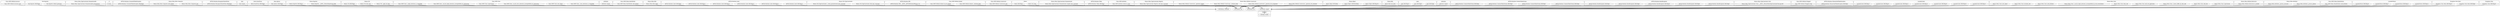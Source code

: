 digraph {
graph [overlap=false]
subgraph cluster_Class_MOP_Method_Accessor {
	label="Class::MOP::Method::Accessor";
	"Class::MOP::Method::Accessor::new";
}
subgraph cluster_Sub_Exporter {
	label="Sub::Exporter";
	"Sub::Exporter::default_generator";
	"Sub::Exporter::BEGIN@9";
}
subgraph cluster_Moose_Meta_TypeConstraint_Parameterizable {
	label="Moose::Meta::TypeConstraint::Parameterizable";
	"Moose::Meta::TypeConstraint::Parameterizable::parameterize";
}
subgraph cluster_if {
	label="if";
	"if::work";
}
subgraph cluster_ANTLR_Runtime_UnwantedTokenException {
	label="ANTLR::Runtime::UnwantedTokenException";
	"ANTLR::Runtime::UnwantedTokenException::BEGIN@3";
}
subgraph cluster_Moose_Meta_Role_Composite {
	label="Moose::Meta::Role::Composite";
	"Moose::Meta::Role::Composite::add_method";
	"Moose::Meta::Role::Composite::new";
}
subgraph cluster_ANTLR_Runtime_RecognizerSharedState {
	label="ANTLR::Runtime::RecognizerSharedState";
	"ANTLR::Runtime::RecognizerSharedState::BEGIN@3";
}
subgraph cluster_base {
	label="base";
	"base::import";
}
subgraph cluster_warnings {
	label="warnings";
	"warnings::warnif";
}
subgraph cluster_Devel_StackTrace {
	label="Devel::StackTrace";
	"Devel::StackTrace::BEGIN@8";
}
subgraph cluster_Data_OptList {
	label="Data::OptList";
	"Data::OptList::BEGIN@8";
}
subgraph cluster_Moose_Exporter {
	label="Moose::Exporter";
	"Moose::Exporter::BEGIN@15";
	"Moose::Exporter::__ANON__[Moose/Exporter.pm:390]";
}
subgraph cluster_Moose_Util {
	label="Moose::Util";
	"Moose::Util::_apply_all_roles";
	"Moose::Util::does_role";
	"Moose::Util::BEGIN@9";
}
subgraph cluster_Class_MOP_Class {
	label="Class::MOP::Class";
	"Class::MOP::Class::_can_fix_class_metaclass_incompatibility_by_subclassing";
	"Class::MOP::Class::_can_fix_single_metaclass_incompatibility_by_subclassing";
	"Class::MOP::Class::_single_metaclass_is_compatible";
	"Class::MOP::Class::superclasses";
	"Class::MOP::Class::_class_metaclass_is_compatible";
	"Class::MOP::Class::new_object";
}
subgraph cluster_attributes {
	label="attributes";
	"attributes::import";
}
subgraph cluster_Class_MOP_Mixin_HasMethods {
	label="Class::MOP::Mixin::HasMethods";
	"Class::MOP::Mixin::HasMethods::add_method";
}
subgraph cluster_Moose_Meta_Role {
	label="Moose::Meta::Role";
	"Moose::Meta::Role::apply";
}
subgraph cluster_ANTLR_Runtime_Lexer {
	label="ANTLR::Runtime::Lexer";
	"ANTLR::Runtime::Lexer::BEGIN@15";
	"ANTLR::Runtime::Lexer::BEGIN@4";
	"ANTLR::Runtime::Lexer::BEGIN@13";
	"ANTLR::Runtime::Lexer::BEGIN@16";
	"ANTLR::Runtime::Lexer::BEGIN@14";
	"ANTLR::Runtime::Lexer::BEGIN@12";
}
subgraph cluster_Moose_Util_TypeConstraints {
	label="Moose::Util::TypeConstraints";
	"Moose::Util::TypeConstraints::find_type_constraint";
	"Moose::Util::TypeConstraints::_create_parameterized_type_constraint";
}
subgraph cluster_ANTLR_Runtime_DFA {
	label="ANTLR::Runtime::DFA";
	"ANTLR::Runtime::DFA::__ANON__[ANTLR/Runtime/DFA.pm:172]";
}
subgraph cluster_Class_MOP_Method_Inlined {
	label="Class::MOP::Method::Inlined";
	"Class::MOP::Method::Inlined::_uninlined_body";
	"Class::MOP::Method::Inlined::can_be_inlined";
}
subgraph cluster_Class_MOP_Method_Constructor {
	label="Class::MOP::Method::Constructor";
	"Class::MOP::Method::Constructor::new";
}
subgraph cluster_Moose {
	label="Moose";
	"Moose::init_meta";
	"Moose::BEGIN@17";
}
subgraph cluster_Moose_Meta_TypeConstraint_Parameterized {
	label="Moose::Meta::TypeConstraint::Parameterized";
	"Moose::Meta::TypeConstraint::Parameterized::compile_type_constraint";
}
subgraph cluster_ANTLR_Runtime_Token {
	label="ANTLR::Runtime::Token";
	"ANTLR::Runtime::Token::BEGIN@7";
}
subgraph cluster_Class_MOP_Attribute {
	label="Class::MOP::Attribute";
	"Class::MOP::Attribute::attach_to_class";
}
subgraph cluster_Moose_Meta_TypeConstraint_Registry {
	label="Moose::Meta::TypeConstraint::Registry";
	"Moose::Meta::TypeConstraint::Registry::add_type_constraint";
}
subgraph cluster_Moose_Meta_Method_Constructor {
	label="Moose::Meta::Method::Constructor";
	"Moose::Meta::Method::Constructor::_generate_slot_initializer";
	"Moose::Meta::Method::Constructor::_initialize_body";
	"Moose::Meta::Method::Constructor::_generate_slot_assignment";
	"Moose::Meta::Method::Constructor::_generate_triggers";
}
subgraph cluster_Moose_Object {
	label="Moose::Object";
	"Moose::Object::DEMOLISHALL";
	"Moose::Object::BUILDALL";
	"Moose::Object::BEGIN@102";
}
subgraph cluster_Moose_Role {
	label="Moose::Role";
	"Moose::Role::init_meta";
}
subgraph cluster_main {
	label="main";
	"main::BEGIN@9";
	"main::BEGIN@10";
	"main::BEGIN@8";
}
subgraph cluster_metaclass {
	label="metaclass";
	"metaclass::import";
}
subgraph cluster_ANTLR_Runtime_CommonTokenStream {
	label="ANTLR::Runtime::CommonTokenStream";
	"ANTLR::Runtime::CommonTokenStream::BEGIN@9";
	"ANTLR::Runtime::CommonTokenStream::BEGIN@4";
	"ANTLR::Runtime::CommonTokenStream::BEGIN@8";
	"ANTLR::Runtime::CommonTokenStream::BEGIN@7";
}
subgraph cluster_ANTLR_Runtime_BaseRecognizer {
	label="ANTLR::Runtime::BaseRecognizer";
	"ANTLR::Runtime::BaseRecognizer::BEGIN@9";
	"ANTLR::Runtime::BaseRecognizer::BEGIN@8";
	"ANTLR::Runtime::BaseRecognizer::BEGIN@10";
	"ANTLR::Runtime::BaseRecognizer::BEGIN@6";
	"ANTLR::Runtime::BaseRecognizer::BEGIN@7";
}
subgraph cluster_Moose_Meta_TypeConstraint_Class {
	label="Moose::Meta::TypeConstraint::Class";
	"Moose::Meta::TypeConstraint::Class::__ANON__[Moose/Meta/TypeConstraint/Class.pm:38]";
}
subgraph cluster_UNIVERSAL {
	label="UNIVERSAL";
	"UNIVERSAL::import";
	"UNIVERSAL::isa";
	"UNIVERSAL::VERSION";
	"UNIVERSAL::can";
}
subgraph cluster_Class_MOP_Method_Wrapped {
	label="Class::MOP::Method::Wrapped";
	"Class::MOP::Method::Wrapped::wrap";
}
subgraph cluster_ANTLR_Runtime_MismatchedTokenException {
	label="ANTLR::Runtime::MismatchedTokenException";
	"ANTLR::Runtime::MismatchedTokenException::BEGIN@3";
}
subgraph cluster_Lavanda2Lexer {
	label="Lavanda2Lexer";
	"Lavanda2Lexer::BEGIN@16";
	"Lavanda2Lexer::BEGIN@18";
	"Lavanda2Lexer::BEGIN@14";
	"Lavanda2Lexer::BEGIN@13";
	"Lavanda2Lexer::BEGIN@19";
	"Lavanda2Lexer::BEGIN@17";
	"Lavanda2Lexer::BEGIN@15";
}
subgraph cluster_Moose_Meta_Class {
	label="Moose::Meta::Class";
	"Moose::Meta::Class::add_role";
	"Moose::Meta::Class::new_object";
	"Moose::Meta::Class::_classes_differ_by_roles_only";
	"Moose::Meta::Class::_can_fix_single_metaclass_incompatibility_by_role_reconciliation";
	"Moose::Meta::Class::add_attribute";
	"Moose::Meta::Class::excludes_role";
	"Moose::Meta::Class::add_role_application";
	"Moose::Meta::Class::does_role";
	"Moose::Meta::Class::superclasses";
}
subgraph cluster_Moose_Meta_Method_Destructor {
	label="Moose::Meta::Method::Destructor";
	"Moose::Meta::Method::Destructor::is_needed";
}
subgraph cluster_Moose_Meta_Attribute {
	label="Moose::Meta::Attribute";
	"Moose::Meta::Attribute::_process_options";
	"Moose::Meta::Attribute::_process_accessors";
}
subgraph cluster_Class_MOP_Mixin_HasAttributes {
	label="Class::MOP::Mixin::HasAttributes";
	"Class::MOP::Mixin::HasAttributes::add_attribute";
}
subgraph cluster_Lavanda2Parser {
	label="Lavanda2Parser";
	"Lavanda2Parser::BEGIN@17";
	"Lavanda2Parser::BEGIN@16";
	"Lavanda2Parser::BEGIN@14";
	"Lavanda2Parser::BEGIN@15";
}
subgraph cluster_Exception_Class_Base {
	label="Exception::Class::Base";
	"Exception::Class::Base::BEGIN@9";
	"Exception::Class::Base::BEGIN@10";
}
subgraph cluster_Exception_Class {
	label="Exception::Class";
	"Exception::Class::BEGIN@10";
}
"Moose::Meta::Method::Constructor::_initialize_body" -> "UNIVERSAL::can";
"Moose::Util::does_role" -> "UNIVERSAL::can";
"Moose::Meta::Class::new_object" -> "UNIVERSAL::can";
"Moose::init_meta" -> "UNIVERSAL::can";
"attributes::import" -> "UNIVERSAL::can";
"Moose::Meta::Role::Composite::add_method" -> "UNIVERSAL::can";
"Sub::Exporter::default_generator" -> "UNIVERSAL::can";
"Moose::Object::BUILDALL" -> "UNIVERSAL::can";
"Moose::Meta::Class::add_attribute" -> "UNIVERSAL::can";
"Moose::Meta::Method::Constructor::_generate_triggers" -> "UNIVERSAL::can";
"Moose::Role::init_meta" -> "UNIVERSAL::can";
"Moose::Util::TypeConstraints::_create_parameterized_type_constraint" -> "UNIVERSAL::can";
"Class::MOP::Class::_single_metaclass_is_compatible" -> "UNIVERSAL::can";
"Moose::Meta::Class::excludes_role" -> "UNIVERSAL::can";
"Moose::Object::BEGIN@102" -> "UNIVERSAL::can";
"Moose::Meta::Class::does_role" -> "UNIVERSAL::can";
"if::work" -> "UNIVERSAL::can";
"Moose::Meta::TypeConstraint::Parameterizable::parameterize" -> "UNIVERSAL::can";
"Moose::Object::DEMOLISHALL" -> "UNIVERSAL::can";
"Class::MOP::Class::_can_fix_single_metaclass_incompatibility_by_subclassing" -> "UNIVERSAL::can";
"Moose::Exporter::__ANON__[Moose/Exporter.pm:390]" -> "UNIVERSAL::can";
"Class::MOP::Mixin::HasMethods::add_method" -> "UNIVERSAL::can";
"Moose::Meta::Class::_can_fix_single_metaclass_incompatibility_by_role_reconciliation" -> "UNIVERSAL::can";
"Class::MOP::Mixin::HasAttributes::add_attribute" -> "UNIVERSAL::can";
"Class::MOP::Method::Inlined::can_be_inlined" -> "UNIVERSAL::can";
"Moose::Exporter::BEGIN@15" -> "UNIVERSAL::VERSION";
"Data::OptList::BEGIN@8" -> "UNIVERSAL::VERSION";
"Exception::Class::Base::BEGIN@10" -> "UNIVERSAL::VERSION";
"Moose::Util::BEGIN@9" -> "UNIVERSAL::VERSION";
"Moose::BEGIN@17" -> "UNIVERSAL::VERSION";
"Sub::Exporter::BEGIN@9" -> "UNIVERSAL::VERSION";
"Lavanda2Parser::BEGIN@17" -> "UNIVERSAL::import";
"ANTLR::Runtime::CommonTokenStream::BEGIN@4" -> "UNIVERSAL::import";
"ANTLR::Runtime::BaseRecognizer::BEGIN@10" -> "UNIVERSAL::import";
"Lavanda2Lexer::BEGIN@16" -> "UNIVERSAL::import";
"Lavanda2Lexer::BEGIN@14" -> "UNIVERSAL::import";
"Lavanda2Lexer::BEGIN@15" -> "UNIVERSAL::import";
"Lavanda2Parser::BEGIN@15" -> "UNIVERSAL::import";
"ANTLR::Runtime::Lexer::BEGIN@12" -> "UNIVERSAL::import";
"ANTLR::Runtime::CommonTokenStream::BEGIN@7" -> "UNIVERSAL::import";
"Exception::Class::Base::BEGIN@10" -> "UNIVERSAL::import";
"Lavanda2Lexer::BEGIN@18" -> "UNIVERSAL::import";
"Lavanda2Lexer::BEGIN@19" -> "UNIVERSAL::import";
"ANTLR::Runtime::Lexer::BEGIN@14" -> "UNIVERSAL::import";
"Exception::Class::BEGIN@10" -> "UNIVERSAL::import";
"ANTLR::Runtime::Lexer::BEGIN@13" -> "UNIVERSAL::import";
"ANTLR::Runtime::Lexer::BEGIN@16" -> "UNIVERSAL::import";
"ANTLR::Runtime::RecognizerSharedState::BEGIN@3" -> "UNIVERSAL::import";
"Exception::Class::Base::BEGIN@9" -> "UNIVERSAL::import";
"ANTLR::Runtime::Token::BEGIN@7" -> "UNIVERSAL::import";
"ANTLR::Runtime::CommonTokenStream::BEGIN@8" -> "UNIVERSAL::import";
"ANTLR::Runtime::Lexer::BEGIN@4" -> "UNIVERSAL::import";
"ANTLR::Runtime::UnwantedTokenException::BEGIN@3" -> "UNIVERSAL::import";
"Lavanda2Lexer::BEGIN@13" -> "UNIVERSAL::import";
"ANTLR::Runtime::CommonTokenStream::BEGIN@9" -> "UNIVERSAL::import";
"main::BEGIN@10" -> "UNIVERSAL::import";
"ANTLR::Runtime::BaseRecognizer::BEGIN@8" -> "UNIVERSAL::import";
"ANTLR::Runtime::BaseRecognizer::BEGIN@9" -> "UNIVERSAL::import";
"Lavanda2Parser::BEGIN@14" -> "UNIVERSAL::import";
"main::BEGIN@8" -> "UNIVERSAL::import";
"Lavanda2Parser::BEGIN@16" -> "UNIVERSAL::import";
"ANTLR::Runtime::Lexer::BEGIN@15" -> "UNIVERSAL::import";
"ANTLR::Runtime::BaseRecognizer::BEGIN@7" -> "UNIVERSAL::import";
"ANTLR::Runtime::MismatchedTokenException::BEGIN@3" -> "UNIVERSAL::import";
"Lavanda2Lexer::BEGIN@17" -> "UNIVERSAL::import";
"main::BEGIN@9" -> "UNIVERSAL::import";
"Devel::StackTrace::BEGIN@8" -> "UNIVERSAL::import";
"ANTLR::Runtime::BaseRecognizer::BEGIN@6" -> "UNIVERSAL::import";
"UNIVERSAL::import" -> "warnings::warnif";
"Class::MOP::Attribute::attach_to_class" -> "UNIVERSAL::isa";
"Moose::Meta::Attribute::_process_options" -> "UNIVERSAL::isa";
"Moose::Meta::Class::_classes_differ_by_roles_only" -> "UNIVERSAL::isa";
"Moose::init_meta" -> "UNIVERSAL::isa";
"Class::MOP::Method::Inlined::_uninlined_body" -> "UNIVERSAL::isa";
"Moose::Meta::Method::Destructor::is_needed" -> "UNIVERSAL::isa";
"Class::MOP::Class::_single_metaclass_is_compatible" -> "UNIVERSAL::isa";
"Moose::Meta::TypeConstraint::Registry::add_type_constraint" -> "UNIVERSAL::isa";
"Moose::Meta::TypeConstraint::Parameterizable::parameterize" -> "UNIVERSAL::isa";
"Class::MOP::Class::_can_fix_single_metaclass_incompatibility_by_subclassing" -> "UNIVERSAL::isa";
"Class::MOP::Class::superclasses" -> "UNIVERSAL::isa";
"Moose::Util::TypeConstraints::find_type_constraint" -> "UNIVERSAL::isa";
"Class::MOP::Method::Inlined::can_be_inlined" -> "UNIVERSAL::isa";
"Moose::Meta::Class::add_role" -> "UNIVERSAL::isa";
"Moose::Meta::Role::Composite::new" -> "UNIVERSAL::isa";
"Class::MOP::Method::Wrapped::wrap" -> "UNIVERSAL::isa";
"base::import" -> "UNIVERSAL::isa";
"Moose::Meta::Attribute::_process_accessors" -> "UNIVERSAL::isa";
"Moose::Util::_apply_all_roles" -> "UNIVERSAL::isa";
"metaclass::import" -> "UNIVERSAL::isa";
"Moose::Meta::TypeConstraint::Class::__ANON__[Moose/Meta/TypeConstraint/Class.pm:38]" -> "UNIVERSAL::isa";
"Class::MOP::Class::_can_fix_class_metaclass_incompatibility_by_subclassing" -> "UNIVERSAL::isa";
"Moose::Meta::Method::Constructor::_generate_slot_initializer" -> "UNIVERSAL::isa";
"Moose::Meta::Method::Constructor::_generate_slot_assignment" -> "UNIVERSAL::isa";
"Moose::Meta::Class::add_role_application" -> "UNIVERSAL::isa";
"Class::MOP::Class::_class_metaclass_is_compatible" -> "UNIVERSAL::isa";
"ANTLR::Runtime::DFA::__ANON__[ANTLR/Runtime/DFA.pm:172]" -> "UNIVERSAL::isa";
"Moose::Meta::Role::apply" -> "UNIVERSAL::isa";
"Moose::Meta::Class::superclasses" -> "UNIVERSAL::isa";
"Moose::Meta::TypeConstraint::Parameterized::compile_type_constraint" -> "UNIVERSAL::isa";
"Class::MOP::Mixin::HasAttributes::add_attribute" -> "UNIVERSAL::isa";
"Class::MOP::Method::Constructor::new" -> "UNIVERSAL::isa";
"Class::MOP::Method::Accessor::new" -> "UNIVERSAL::isa";
"Class::MOP::Class::new_object" -> "UNIVERSAL::isa";
}

